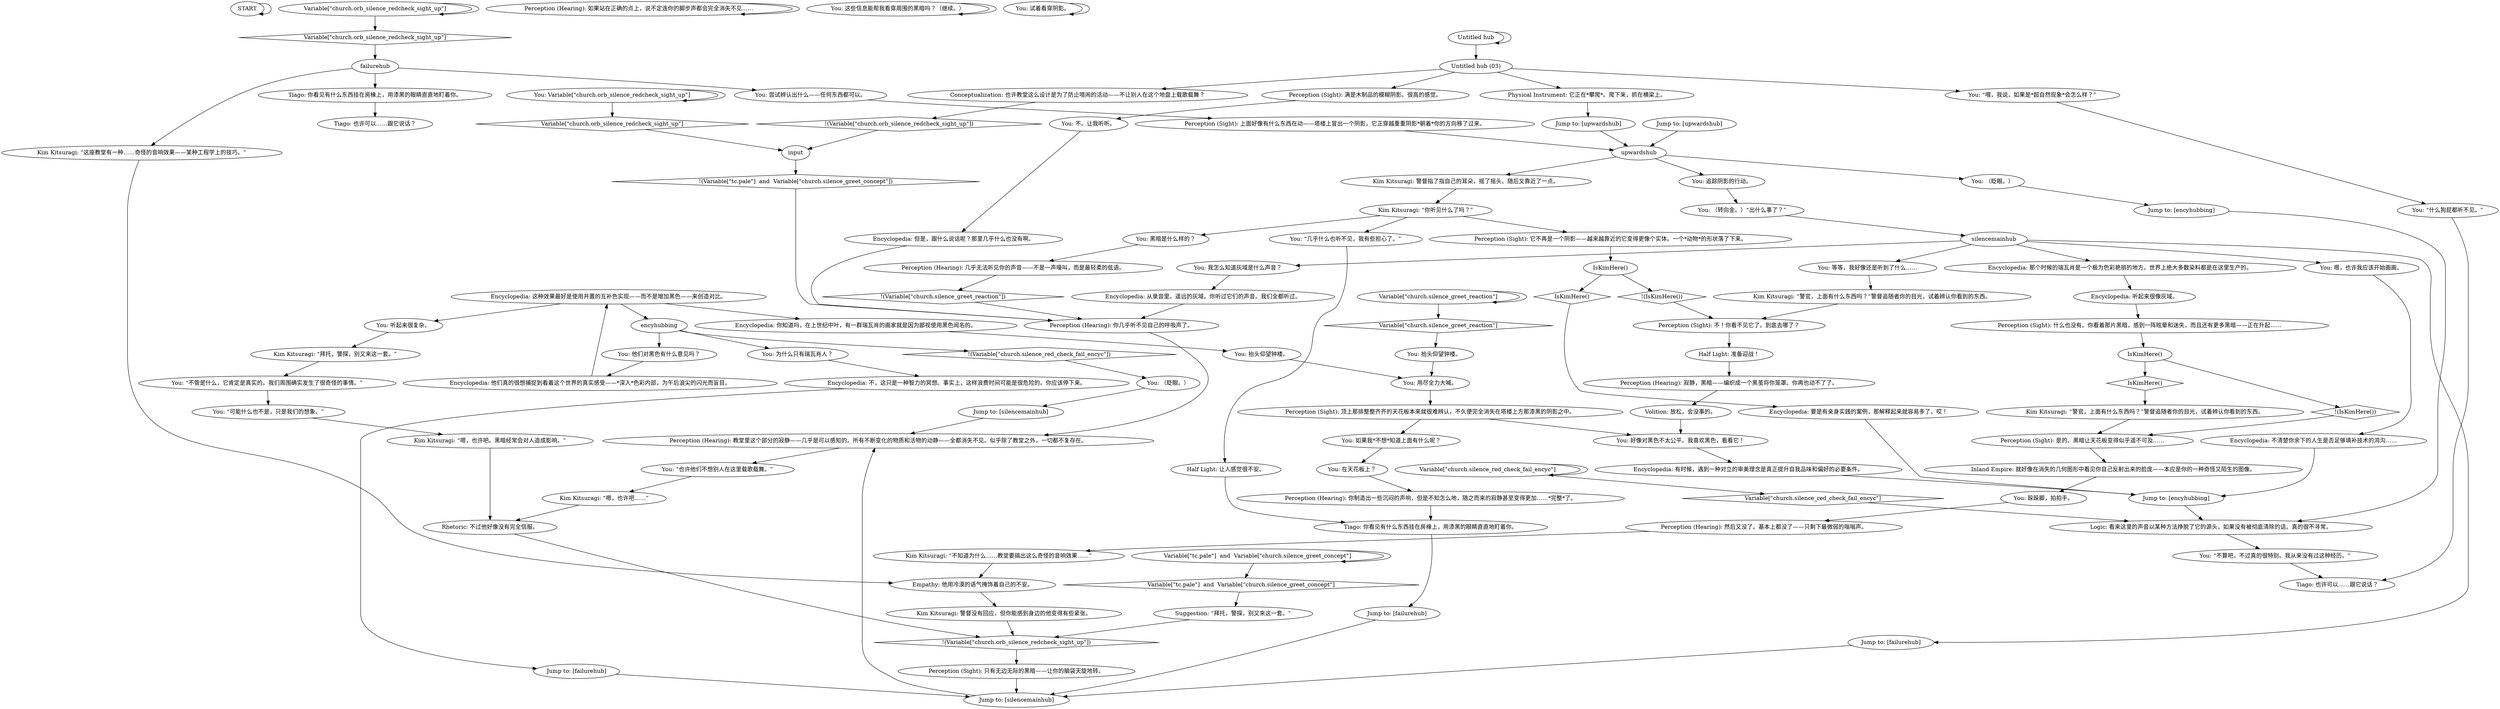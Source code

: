 # CHURCH ORB / cone of silence
# EVERYTHING IS SILENT HERE VERY SPOOKY SCENE YES INDEED WHOLE SCENE ABOUT LOOKING UP AND THEN TIAGO APPEARS, BOOM!
# ==================================================
digraph G {
	  0 [label="START"];
	  1 [label="input"];
	  2 [label="Variable[\"church.orb_silence_redcheck_sight_up\"]"];
	  3 [label="Variable[\"church.orb_silence_redcheck_sight_up\"]", shape=diamond];
	  4 [label="!(Variable[\"church.orb_silence_redcheck_sight_up\"])", shape=diamond];
	  5 [label="Jump to: [silencemainhub]"];
	  6 [label="Tiago: 你看见有什么东西挂在房椽上，用漆黑的眼睛直直地盯着你。"];
	  7 [label="You: （眨眼。）"];
	  8 [label="Inland Empire: 就好像在消失的几何图形中看见你自己反射出来的脸庞——本应是你的一种奇怪又陌生的图像。"];
	  9 [label="Physical Instrument: 它正在*攀爬*。爬下来，抓在横梁上。"];
	  10 [label="You: “也许他们不想别人在这里载歌载舞。”"];
	  11 [label="Perception (Hearing): 如果站在正确的点上，说不定连你的脚步声都会完全消失不见……"];
	  12 [label="You: 等等，我好像还是听到了什么……"];
	  13 [label="You: （转向金。）“出什么事了？”"];
	  14 [label="Perception (Sight): 它不再是一个阴影——越来越靠近的它变得更像个实体。一个*动物*的形状落了下来。"];
	  15 [label="You: “什么狗屁都听不见。”"];
	  16 [label="Kim Kitsuragi: “拜托，警探，别又来这一套。”"];
	  17 [label="Encyclopedia: 要是有亲身实践的案例，那解释起来就容易多了。哎！"];
	  18 [label="Kim Kitsuragi: “警官，上面有什么东西吗？”警督追随者你的目光，试着辨认你看到的东西。"];
	  19 [label="Perception (Hearing): 然后又没了。基本上都没了——只剩下最微弱的嗡嗡声。"];
	  20 [label="Perception (Hearing): 你制造出一些沉闷的声响，但是不知怎么地，随之而来的寂静甚至变得更加……*完整*了。"];
	  21 [label="Perception (Sight): 是的。黑暗让天花板变得似乎遥不可及……"];
	  22 [label="Jump to: [failurehub]"];
	  23 [label="Tiago: 也许可以……跟它说话？"];
	  24 [label="Kim Kitsuragi: “不知道为什么……教堂要搞出这么奇怪的音响效果……”"];
	  25 [label="Logic: 看来这里的声音以某种方法挣脱了它的源头，如果没有被彻底清除的话。真的很不寻常。"];
	  26 [label="encyhubbing"];
	  27 [label="You: 嗯，也许我应该开始画画。"];
	  28 [label="You: 跺跺脚，拍拍手。"];
	  29 [label="Jump to: [failurehub]"];
	  30 [label="You: 抬头仰望钟楼。"];
	  31 [label="Variable[\"church.silence_red_check_fail_encyc\"]"];
	  32 [label="Variable[\"church.silence_red_check_fail_encyc\"]", shape=diamond];
	  33 [label="!(Variable[\"church.silence_red_check_fail_encyc\"])", shape=diamond];
	  34 [label="You: 这些信息能帮我看穿周围的黑暗吗？（继续。）"];
	  35 [label="Encyclopedia: 不，这只是一种智力的冥想。事实上，这样浪费时间可能是很危险的。你应该停下来。"];
	  36 [label="Encyclopedia: 那个时候的瑞瓦肖是一个极为色彩艳丽的地方。世界上绝大多数染料都是在这里生产的。"];
	  37 [label="You: 抬头仰望钟楼。"];
	  38 [label="Untitled hub"];
	  39 [label="You: 不。让我听听。"];
	  40 [label="Encyclopedia: 你知道吗，在上世纪中叶，有一群瑞瓦肖的画家就是因为鄙视使用黑色闻名的。"];
	  41 [label="You: 好像对黑色不太公平。我喜欢黑色，看看它！"];
	  42 [label="You: 试着看穿阴影。"];
	  43 [label="You: Variable[\"church.orb_silence_redcheck_sight_up\"]"];
	  44 [label="Variable[\"church.orb_silence_redcheck_sight_up\"]", shape=diamond];
	  45 [label="!(Variable[\"church.orb_silence_redcheck_sight_up\"])", shape=diamond];
	  46 [label="Untitled hub (03)"];
	  47 [label="You: 我怎么知道灰域是什么声音？"];
	  48 [label="You: 用尽全力大喊。"];
	  49 [label="Perception (Sight): 顶上那排整整齐齐的天花板本来就很难辨认，不久便完全消失在塔楼上方那漆黑的阴影之中。"];
	  50 [label="Perception (Hearing): 几乎无法听见你的声音——不是一声嚎叫，而是最轻柔的低语。"];
	  51 [label="Perception (Sight): 满是木制品的模糊阴影。很高的感觉。"];
	  52 [label="You: “可能什么也不是，只是我们的想象。”"];
	  53 [label="Kim Kitsuragi: 警督没有回应，但你能感到身边的他变得有些紧张。"];
	  54 [label="Conceptualization: 也许教堂这么设计是为了防止喧闹的活动——不让别人在这个地盘上载歌载舞？"];
	  55 [label="You: “不管是什么，它肯定是真实的。我们周围确实发生了很奇怪的事情。”"];
	  56 [label="Suggestion: “拜托，警探，别又来这一套。”"];
	  57 [label="Encyclopedia: 听起来很像灰域。"];
	  58 [label="Jump to: [encyhubbing]"];
	  59 [label="Tiago: 你看见有什么东西挂在房椽上，用漆黑的眼睛直直地盯着你。"];
	  60 [label="Jump to: [silencemainhub]"];
	  61 [label="failurehub"];
	  62 [label="Perception (Sight): 上面好像有什么东西在动——塔楼上冒出一个阴影，它正穿越重重阴影*朝着*你的方向移了过来。"];
	  63 [label="Perception (Sight): 什么也没有。你看着那片黑暗，感到一阵眩晕和迷失，而且还有更多黑暗——正在升起……"];
	  64 [label="Variable[\"church.silence_greet_reaction\"]"];
	  65 [label="Variable[\"church.silence_greet_reaction\"]", shape=diamond];
	  66 [label="!(Variable[\"church.silence_greet_reaction\"])", shape=diamond];
	  67 [label="Half Light: 让人感觉很不安。"];
	  68 [label="Kim Kitsuragi: “这座教堂有一种……奇怪的音响效果——某种工程学上的技巧。”"];
	  69 [label="You: 黑暗是什么样的？"];
	  70 [label="You: “不算吧，不过真的很特别。我从来没有过这种经历。”"];
	  71 [label="Variable[\"tc.pale\"]  and  Variable[\"church.silence_greet_concept\"]"];
	  72 [label="Variable[\"tc.pale\"]  and  Variable[\"church.silence_greet_concept\"]", shape=diamond];
	  73 [label="!(Variable[\"tc.pale\"]  and  Variable[\"church.silence_greet_concept\"])", shape=diamond];
	  74 [label="Perception (Hearing): 教堂里这个部分的寂静——几乎是可以感知的。所有不断变化的物质和活物的动静——全都消失不见。似乎除了教堂之外，一切都不复存在。"];
	  75 [label="silencemainhub"];
	  76 [label="Kim Kitsuragi: 警督指了指自己的耳朵，摇了摇头。随后又靠近了一点。"];
	  77 [label="You: 在天花板上？"];
	  78 [label="Perception (Hearing): 寂静，黑暗——编织成一个黑茧将你笼罩。你再也动不了了。"];
	  79 [label="Jump to: [upwardshub]"];
	  80 [label="Perception (Hearing): 你几乎听不见自己的呼吸声了。"];
	  81 [label="Encyclopedia: 他们真的很想捕捉到看着这个世界的真实感受——*深入*色彩内部，为午后浪尖的闪光而盲目。"];
	  82 [label="Encyclopedia: 有时候，遇到一种对立的审美理念是真正提升自我品味和偏好的必要条件。"];
	  83 [label="Perception (Sight): 只有无边无际的黑暗——让你的脑袋天旋地转。"];
	  84 [label="You: 尝试辨认出什么——任何东西都可以。"];
	  85 [label="Encyclopedia: 这种效果最好是使用并置的互补色实现——而不是增加黑色——来创造对比。"];
	  86 [label="Volition: 放松，会没事的。"];
	  87 [label="Rhetoric: 不过他好像没有完全信服。"];
	  88 [label="You: “喂，我说，如果是*超自然现象*会怎么样？”"];
	  89 [label="Half Light: 准备迎战！"];
	  90 [label="Kim Kitsuragi: “警官，上面有什么东西吗？”警督追随者你的目光，试着辨认你看到的东西。"];
	  91 [label="Empathy: 他用冷漠的语气掩饰着自己的不安。"];
	  92 [label="Jump to: [encyhubbing]"];
	  93 [label="You: “几乎什么也听不见，我有些担心了。”"];
	  94 [label="Jump to: [upwardshub]"];
	  95 [label="Tiago: 也许可以……跟它说话？"];
	  96 [label="IsKimHere()"];
	  97 [label="IsKimHere()", shape=diamond];
	  98 [label="!(IsKimHere())", shape=diamond];
	  99 [label="Encyclopedia: 从录音里。遥远的灰域。你听过它们的声音。我们全都听过。"];
	  100 [label="You: 他们对黑色有什么意见吗？"];
	  101 [label="You: （眨眼。）"];
	  102 [label="Jump to: [failurehub]"];
	  103 [label="Perception (Sight): 不！你看不见它了。到底去哪了？"];
	  104 [label="You: 追踪阴影的行动。"];
	  105 [label="You: 如果我*不想*知道上面有什么呢？"];
	  106 [label="Encyclopedia: 但是，跟什么说话呢？那里几乎什么也没有啊。"];
	  107 [label="Kim Kitsuragi: “嗯，也许吧……”"];
	  108 [label="You: 为什么只有瑞瓦肖人？"];
	  109 [label="Encyclopedia: 不清楚你余下的人生是否足够填补技术的鸿沟……"];
	  110 [label="You: 听起来很复杂。"];
	  111 [label="IsKimHere()"];
	  112 [label="IsKimHere()", shape=diamond];
	  113 [label="!(IsKimHere())", shape=diamond];
	  114 [label="Kim Kitsuragi: “你听见什么了吗？”"];
	  115 [label="upwardshub"];
	  116 [label="Kim Kitsuragi: “嗯，也许吧。黑暗经常会对人造成影响。”"];
	  0 -> 0
	  1 -> 73
	  2 -> 2
	  2 -> 3
	  3 -> 61
	  4 -> 83
	  5 -> 74
	  6 -> 95
	  7 -> 5
	  8 -> 28
	  9 -> 94
	  10 -> 107
	  11 -> 11
	  12 -> 18
	  13 -> 75
	  14 -> 111
	  15 -> 23
	  16 -> 55
	  17 -> 92
	  18 -> 103
	  19 -> 24
	  20 -> 59
	  21 -> 8
	  22 -> 60
	  24 -> 91
	  25 -> 70
	  26 -> 108
	  26 -> 33
	  26 -> 100
	  27 -> 109
	  28 -> 19
	  29 -> 60
	  30 -> 48
	  31 -> 32
	  31 -> 31
	  32 -> 25
	  33 -> 7
	  34 -> 34
	  35 -> 102
	  36 -> 57
	  37 -> 48
	  38 -> 38
	  38 -> 46
	  39 -> 106
	  40 -> 30
	  41 -> 82
	  42 -> 42
	  43 -> 43
	  43 -> 44
	  44 -> 1
	  45 -> 1
	  46 -> 88
	  46 -> 9
	  46 -> 51
	  46 -> 54
	  47 -> 99
	  48 -> 49
	  49 -> 41
	  49 -> 105
	  50 -> 66
	  51 -> 39
	  52 -> 116
	  53 -> 4
	  54 -> 45
	  55 -> 52
	  56 -> 4
	  57 -> 63
	  58 -> 25
	  59 -> 22
	  60 -> 74
	  61 -> 68
	  61 -> 6
	  61 -> 84
	  62 -> 115
	  63 -> 96
	  64 -> 64
	  64 -> 65
	  65 -> 37
	  66 -> 80
	  67 -> 59
	  68 -> 91
	  69 -> 50
	  70 -> 23
	  71 -> 72
	  71 -> 71
	  72 -> 56
	  73 -> 80
	  74 -> 10
	  75 -> 36
	  75 -> 12
	  75 -> 47
	  75 -> 27
	  75 -> 29
	  76 -> 114
	  77 -> 20
	  78 -> 86
	  79 -> 115
	  80 -> 74
	  81 -> 85
	  82 -> 92
	  83 -> 60
	  84 -> 62
	  85 -> 40
	  85 -> 26
	  85 -> 110
	  86 -> 41
	  87 -> 4
	  88 -> 15
	  89 -> 78
	  90 -> 21
	  91 -> 53
	  92 -> 25
	  93 -> 67
	  94 -> 115
	  96 -> 97
	  96 -> 98
	  97 -> 90
	  98 -> 21
	  99 -> 80
	  100 -> 81
	  101 -> 58
	  102 -> 60
	  103 -> 89
	  104 -> 13
	  105 -> 77
	  106 -> 80
	  107 -> 87
	  108 -> 35
	  109 -> 92
	  110 -> 16
	  111 -> 112
	  111 -> 113
	  112 -> 17
	  113 -> 103
	  114 -> 69
	  114 -> 93
	  114 -> 14
	  115 -> 104
	  115 -> 76
	  115 -> 101
	  116 -> 87
}

